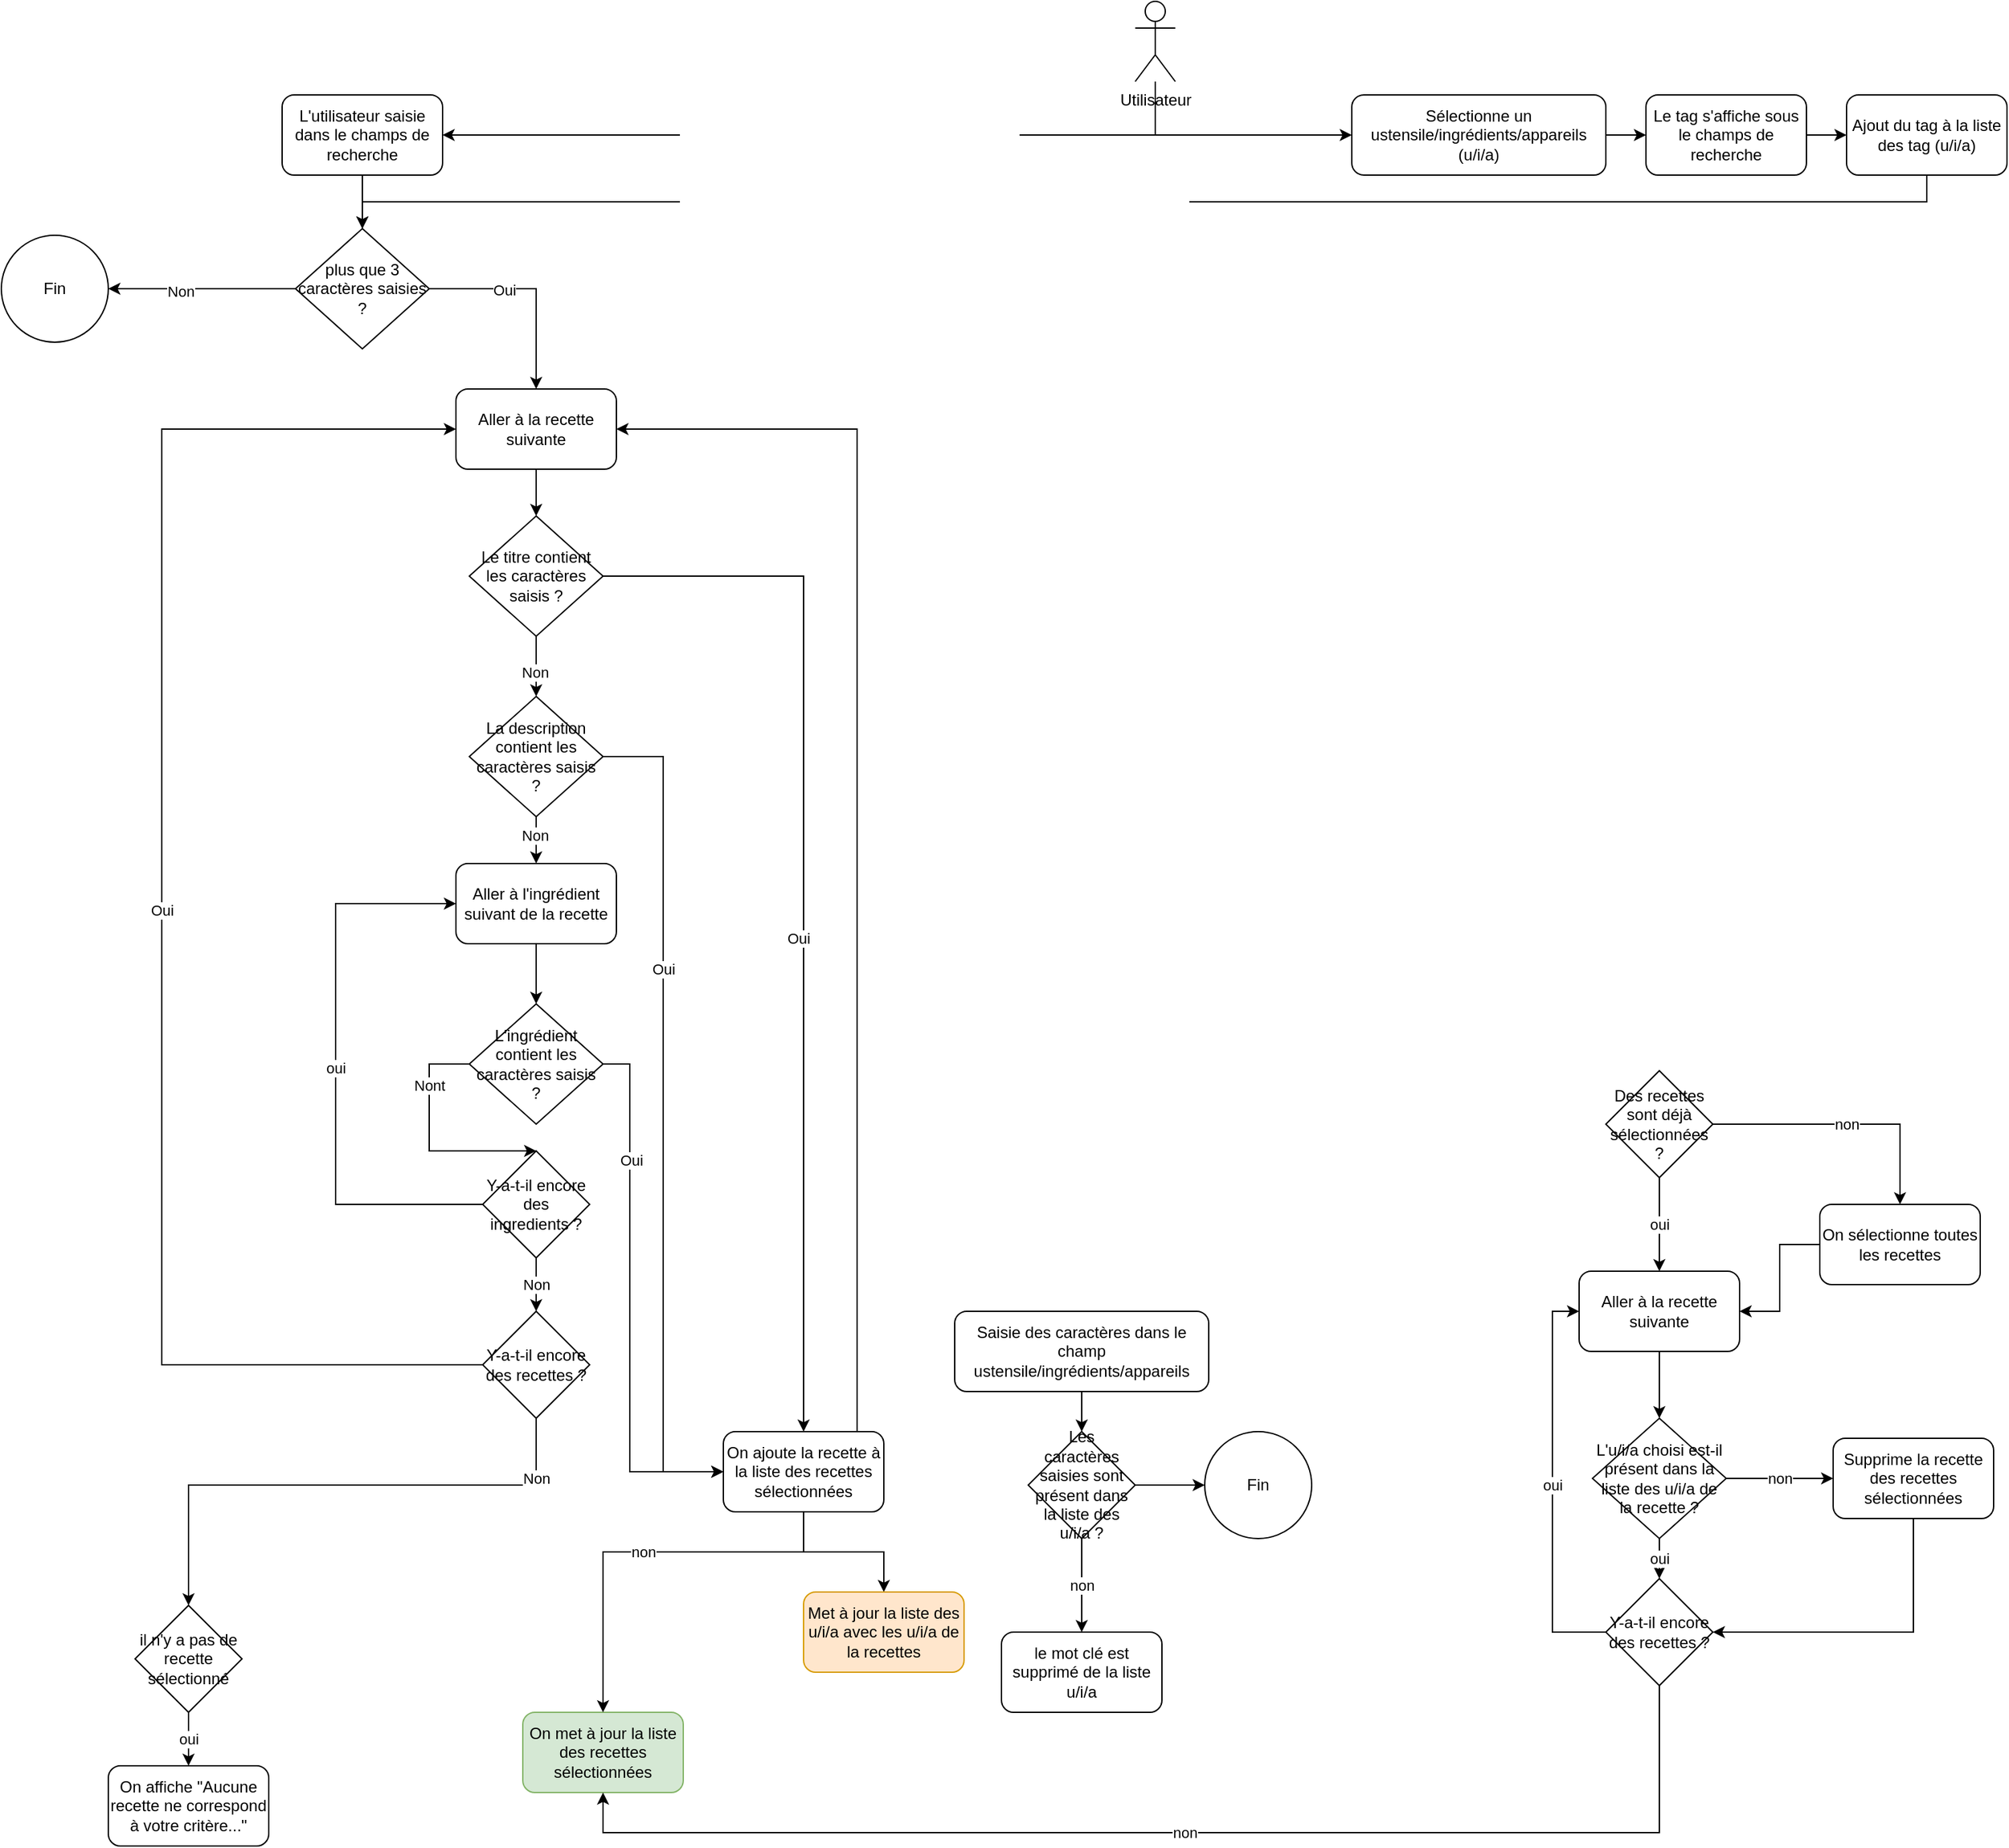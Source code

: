 <mxfile version="21.2.3" type="github" pages="2">
  <diagram id="C5RBs43oDa-KdzZeNtuy" name="Page-1">
    <mxGraphModel dx="1400" dy="1813" grid="1" gridSize="10" guides="1" tooltips="1" connect="1" arrows="1" fold="1" page="1" pageScale="1" pageWidth="827" pageHeight="1169" math="0" shadow="0">
      <root>
        <mxCell id="WIyWlLk6GJQsqaUBKTNV-0" />
        <mxCell id="WIyWlLk6GJQsqaUBKTNV-1" parent="WIyWlLk6GJQsqaUBKTNV-0" />
        <mxCell id="yxe5Q3Sf5L_R0xSFJ02G-0" value="L&#39;utilisateur saisie dans le champs de recherche" style="rounded=1;whiteSpace=wrap;html=1;" parent="WIyWlLk6GJQsqaUBKTNV-1" vertex="1">
          <mxGeometry x="350" y="10" width="120" height="60" as="geometry" />
        </mxCell>
        <mxCell id="yxe5Q3Sf5L_R0xSFJ02G-5" style="edgeStyle=orthogonalEdgeStyle;rounded=0;orthogonalLoop=1;jettySize=auto;html=1;entryX=1;entryY=0.5;entryDx=0;entryDy=0;" parent="WIyWlLk6GJQsqaUBKTNV-1" source="yxe5Q3Sf5L_R0xSFJ02G-1" target="cdySZ4cRYepUSvJREWyh-46" edge="1">
          <mxGeometry relative="1" as="geometry">
            <mxPoint x="170" y="1020" as="targetPoint" />
            <Array as="points">
              <mxPoint x="240" y="155" />
              <mxPoint x="240" y="155" />
            </Array>
          </mxGeometry>
        </mxCell>
        <mxCell id="yxe5Q3Sf5L_R0xSFJ02G-7" value="Non" style="edgeLabel;html=1;align=center;verticalAlign=middle;resizable=0;points=[];" parent="yxe5Q3Sf5L_R0xSFJ02G-5" vertex="1" connectable="0">
          <mxGeometry x="0.227" y="2" relative="1" as="geometry">
            <mxPoint as="offset" />
          </mxGeometry>
        </mxCell>
        <mxCell id="yxe5Q3Sf5L_R0xSFJ02G-6" style="edgeStyle=orthogonalEdgeStyle;rounded=0;orthogonalLoop=1;jettySize=auto;html=1;exitX=1;exitY=0.5;exitDx=0;exitDy=0;entryX=0.5;entryY=0;entryDx=0;entryDy=0;" parent="WIyWlLk6GJQsqaUBKTNV-1" source="yxe5Q3Sf5L_R0xSFJ02G-1" target="yxe5Q3Sf5L_R0xSFJ02G-10" edge="1">
          <mxGeometry relative="1" as="geometry">
            <mxPoint x="540" y="155" as="targetPoint" />
          </mxGeometry>
        </mxCell>
        <mxCell id="yxe5Q3Sf5L_R0xSFJ02G-8" value="Oui" style="edgeLabel;html=1;align=center;verticalAlign=middle;resizable=0;points=[];" parent="yxe5Q3Sf5L_R0xSFJ02G-6" vertex="1" connectable="0">
          <mxGeometry x="-0.28" y="-1" relative="1" as="geometry">
            <mxPoint as="offset" />
          </mxGeometry>
        </mxCell>
        <mxCell id="yxe5Q3Sf5L_R0xSFJ02G-1" value="plus que 3 caractères saisies ?" style="rhombus;whiteSpace=wrap;html=1;" parent="WIyWlLk6GJQsqaUBKTNV-1" vertex="1">
          <mxGeometry x="360" y="110" width="100" height="90" as="geometry" />
        </mxCell>
        <mxCell id="yxe5Q3Sf5L_R0xSFJ02G-2" value="" style="endArrow=classic;html=1;rounded=0;exitX=0.5;exitY=1;exitDx=0;exitDy=0;entryX=0.5;entryY=0;entryDx=0;entryDy=0;" parent="WIyWlLk6GJQsqaUBKTNV-1" source="yxe5Q3Sf5L_R0xSFJ02G-0" target="yxe5Q3Sf5L_R0xSFJ02G-1" edge="1">
          <mxGeometry width="50" height="50" relative="1" as="geometry">
            <mxPoint x="390" y="250" as="sourcePoint" />
            <mxPoint x="440" y="200" as="targetPoint" />
          </mxGeometry>
        </mxCell>
        <mxCell id="yxe5Q3Sf5L_R0xSFJ02G-14" style="edgeStyle=orthogonalEdgeStyle;rounded=0;orthogonalLoop=1;jettySize=auto;html=1;entryX=0.5;entryY=0;entryDx=0;entryDy=0;" parent="WIyWlLk6GJQsqaUBKTNV-1" source="yxe5Q3Sf5L_R0xSFJ02G-9" target="yxe5Q3Sf5L_R0xSFJ02G-13" edge="1">
          <mxGeometry relative="1" as="geometry">
            <Array as="points">
              <mxPoint x="740" y="370" />
            </Array>
          </mxGeometry>
        </mxCell>
        <mxCell id="yxe5Q3Sf5L_R0xSFJ02G-20" value="Oui" style="edgeLabel;html=1;align=center;verticalAlign=middle;resizable=0;points=[];" parent="yxe5Q3Sf5L_R0xSFJ02G-14" vertex="1" connectable="0">
          <mxGeometry x="0.064" y="-4" relative="1" as="geometry">
            <mxPoint as="offset" />
          </mxGeometry>
        </mxCell>
        <mxCell id="yxe5Q3Sf5L_R0xSFJ02G-17" style="edgeStyle=orthogonalEdgeStyle;rounded=0;orthogonalLoop=1;jettySize=auto;html=1;entryX=0.5;entryY=0;entryDx=0;entryDy=0;exitX=0.5;exitY=1;exitDx=0;exitDy=0;" parent="WIyWlLk6GJQsqaUBKTNV-1" source="yxe5Q3Sf5L_R0xSFJ02G-9" target="yxe5Q3Sf5L_R0xSFJ02G-22" edge="1">
          <mxGeometry relative="1" as="geometry" />
        </mxCell>
        <mxCell id="yxe5Q3Sf5L_R0xSFJ02G-18" value="Non" style="edgeLabel;html=1;align=center;verticalAlign=middle;resizable=0;points=[];" parent="yxe5Q3Sf5L_R0xSFJ02G-17" vertex="1" connectable="0">
          <mxGeometry x="0.193" y="-1" relative="1" as="geometry">
            <mxPoint as="offset" />
          </mxGeometry>
        </mxCell>
        <mxCell id="yxe5Q3Sf5L_R0xSFJ02G-9" value="Le titre contient les caractères saisis ?" style="rhombus;whiteSpace=wrap;html=1;" parent="WIyWlLk6GJQsqaUBKTNV-1" vertex="1">
          <mxGeometry x="490" y="325" width="100" height="90" as="geometry" />
        </mxCell>
        <mxCell id="yxe5Q3Sf5L_R0xSFJ02G-12" style="edgeStyle=orthogonalEdgeStyle;rounded=0;orthogonalLoop=1;jettySize=auto;html=1;" parent="WIyWlLk6GJQsqaUBKTNV-1" source="yxe5Q3Sf5L_R0xSFJ02G-10" target="yxe5Q3Sf5L_R0xSFJ02G-9" edge="1">
          <mxGeometry relative="1" as="geometry" />
        </mxCell>
        <mxCell id="yxe5Q3Sf5L_R0xSFJ02G-10" value="Aller à la recette suivante" style="rounded=1;whiteSpace=wrap;html=1;" parent="WIyWlLk6GJQsqaUBKTNV-1" vertex="1">
          <mxGeometry x="480" y="230" width="120" height="60" as="geometry" />
        </mxCell>
        <mxCell id="yxe5Q3Sf5L_R0xSFJ02G-21" style="edgeStyle=orthogonalEdgeStyle;rounded=0;orthogonalLoop=1;jettySize=auto;html=1;entryX=1;entryY=0.5;entryDx=0;entryDy=0;" parent="WIyWlLk6GJQsqaUBKTNV-1" source="yxe5Q3Sf5L_R0xSFJ02G-13" target="yxe5Q3Sf5L_R0xSFJ02G-10" edge="1">
          <mxGeometry relative="1" as="geometry">
            <Array as="points">
              <mxPoint x="780" y="445" />
              <mxPoint x="780" y="260" />
            </Array>
          </mxGeometry>
        </mxCell>
        <mxCell id="cdySZ4cRYepUSvJREWyh-44" style="edgeStyle=orthogonalEdgeStyle;rounded=0;orthogonalLoop=1;jettySize=auto;html=1;entryX=0.5;entryY=0;entryDx=0;entryDy=0;" parent="WIyWlLk6GJQsqaUBKTNV-1" source="yxe5Q3Sf5L_R0xSFJ02G-13" target="cdySZ4cRYepUSvJREWyh-45" edge="1">
          <mxGeometry relative="1" as="geometry">
            <mxPoint x="740" y="1220" as="targetPoint" />
          </mxGeometry>
        </mxCell>
        <mxCell id="yxe5Q3Sf5L_R0xSFJ02G-13" value="On ajoute la recette à la liste des recettes sélectionnées" style="rounded=1;whiteSpace=wrap;html=1;" parent="WIyWlLk6GJQsqaUBKTNV-1" vertex="1">
          <mxGeometry x="680" y="1010" width="120" height="60" as="geometry" />
        </mxCell>
        <mxCell id="yxe5Q3Sf5L_R0xSFJ02G-24" style="edgeStyle=orthogonalEdgeStyle;rounded=0;orthogonalLoop=1;jettySize=auto;html=1;entryX=0;entryY=0.5;entryDx=0;entryDy=0;" parent="WIyWlLk6GJQsqaUBKTNV-1" source="yxe5Q3Sf5L_R0xSFJ02G-22" target="yxe5Q3Sf5L_R0xSFJ02G-13" edge="1">
          <mxGeometry relative="1" as="geometry" />
        </mxCell>
        <mxCell id="yxe5Q3Sf5L_R0xSFJ02G-25" value="Oui" style="edgeLabel;html=1;align=center;verticalAlign=middle;resizable=0;points=[];" parent="yxe5Q3Sf5L_R0xSFJ02G-24" vertex="1" connectable="0">
          <mxGeometry x="-0.347" relative="1" as="geometry">
            <mxPoint as="offset" />
          </mxGeometry>
        </mxCell>
        <mxCell id="yxe5Q3Sf5L_R0xSFJ02G-27" style="edgeStyle=orthogonalEdgeStyle;rounded=0;orthogonalLoop=1;jettySize=auto;html=1;entryX=0.5;entryY=0;entryDx=0;entryDy=0;" parent="WIyWlLk6GJQsqaUBKTNV-1" source="yxe5Q3Sf5L_R0xSFJ02G-22" target="yxe5Q3Sf5L_R0xSFJ02G-26" edge="1">
          <mxGeometry relative="1" as="geometry">
            <Array as="points">
              <mxPoint x="540" y="570" />
              <mxPoint x="540" y="570" />
            </Array>
          </mxGeometry>
        </mxCell>
        <mxCell id="yxe5Q3Sf5L_R0xSFJ02G-28" value="Non" style="edgeLabel;html=1;align=center;verticalAlign=middle;resizable=0;points=[];" parent="yxe5Q3Sf5L_R0xSFJ02G-27" vertex="1" connectable="0">
          <mxGeometry x="-0.22" y="-1" relative="1" as="geometry">
            <mxPoint as="offset" />
          </mxGeometry>
        </mxCell>
        <mxCell id="yxe5Q3Sf5L_R0xSFJ02G-22" value="La description contient les caractères saisis ?" style="rhombus;whiteSpace=wrap;html=1;" parent="WIyWlLk6GJQsqaUBKTNV-1" vertex="1">
          <mxGeometry x="490" y="460" width="100" height="90" as="geometry" />
        </mxCell>
        <mxCell id="yxe5Q3Sf5L_R0xSFJ02G-30" style="edgeStyle=orthogonalEdgeStyle;rounded=0;orthogonalLoop=1;jettySize=auto;html=1;entryX=0.5;entryY=0;entryDx=0;entryDy=0;" parent="WIyWlLk6GJQsqaUBKTNV-1" source="yxe5Q3Sf5L_R0xSFJ02G-26" target="yxe5Q3Sf5L_R0xSFJ02G-29" edge="1">
          <mxGeometry relative="1" as="geometry" />
        </mxCell>
        <mxCell id="yxe5Q3Sf5L_R0xSFJ02G-26" value="Aller à l&#39;ingrédient suivant de la recette" style="rounded=1;whiteSpace=wrap;html=1;" parent="WIyWlLk6GJQsqaUBKTNV-1" vertex="1">
          <mxGeometry x="480" y="585" width="120" height="60" as="geometry" />
        </mxCell>
        <mxCell id="yxe5Q3Sf5L_R0xSFJ02G-31" style="edgeStyle=orthogonalEdgeStyle;rounded=0;orthogonalLoop=1;jettySize=auto;html=1;entryX=0;entryY=0.5;entryDx=0;entryDy=0;" parent="WIyWlLk6GJQsqaUBKTNV-1" source="yxe5Q3Sf5L_R0xSFJ02G-29" target="yxe5Q3Sf5L_R0xSFJ02G-13" edge="1">
          <mxGeometry relative="1" as="geometry">
            <Array as="points">
              <mxPoint x="610" y="735" />
              <mxPoint x="610" y="1040" />
            </Array>
          </mxGeometry>
        </mxCell>
        <mxCell id="yxe5Q3Sf5L_R0xSFJ02G-32" value="Oui" style="edgeLabel;html=1;align=center;verticalAlign=middle;resizable=0;points=[];" parent="yxe5Q3Sf5L_R0xSFJ02G-31" vertex="1" connectable="0">
          <mxGeometry x="-0.534" y="1" relative="1" as="geometry">
            <mxPoint as="offset" />
          </mxGeometry>
        </mxCell>
        <mxCell id="yxe5Q3Sf5L_R0xSFJ02G-33" style="edgeStyle=orthogonalEdgeStyle;rounded=0;orthogonalLoop=1;jettySize=auto;html=1;entryX=0.5;entryY=0;entryDx=0;entryDy=0;" parent="WIyWlLk6GJQsqaUBKTNV-1" source="yxe5Q3Sf5L_R0xSFJ02G-29" target="yxe5Q3Sf5L_R0xSFJ02G-35" edge="1">
          <mxGeometry relative="1" as="geometry">
            <Array as="points">
              <mxPoint x="460" y="735" />
              <mxPoint x="460" y="800" />
            </Array>
          </mxGeometry>
        </mxCell>
        <mxCell id="yxe5Q3Sf5L_R0xSFJ02G-34" value="Nont" style="edgeLabel;html=1;align=center;verticalAlign=middle;resizable=0;points=[];" parent="yxe5Q3Sf5L_R0xSFJ02G-33" vertex="1" connectable="0">
          <mxGeometry x="-0.475" relative="1" as="geometry">
            <mxPoint as="offset" />
          </mxGeometry>
        </mxCell>
        <mxCell id="yxe5Q3Sf5L_R0xSFJ02G-29" value="L&#39;ingrédient contient les caractères saisis ?" style="rhombus;whiteSpace=wrap;html=1;" parent="WIyWlLk6GJQsqaUBKTNV-1" vertex="1">
          <mxGeometry x="490" y="690" width="100" height="90" as="geometry" />
        </mxCell>
        <mxCell id="yxe5Q3Sf5L_R0xSFJ02G-36" value="oui" style="edgeStyle=orthogonalEdgeStyle;rounded=0;orthogonalLoop=1;jettySize=auto;html=1;entryX=0;entryY=0.5;entryDx=0;entryDy=0;" parent="WIyWlLk6GJQsqaUBKTNV-1" source="yxe5Q3Sf5L_R0xSFJ02G-35" target="yxe5Q3Sf5L_R0xSFJ02G-26" edge="1">
          <mxGeometry relative="1" as="geometry">
            <Array as="points">
              <mxPoint x="390" y="840" />
              <mxPoint x="390" y="615" />
            </Array>
          </mxGeometry>
        </mxCell>
        <mxCell id="yxe5Q3Sf5L_R0xSFJ02G-38" value="Non" style="edgeStyle=orthogonalEdgeStyle;rounded=0;orthogonalLoop=1;jettySize=auto;html=1;" parent="WIyWlLk6GJQsqaUBKTNV-1" source="yxe5Q3Sf5L_R0xSFJ02G-35" target="yxe5Q3Sf5L_R0xSFJ02G-37" edge="1">
          <mxGeometry relative="1" as="geometry" />
        </mxCell>
        <mxCell id="yxe5Q3Sf5L_R0xSFJ02G-35" value="Y-a-t-il encore des ingredients ?" style="rhombus;whiteSpace=wrap;html=1;" parent="WIyWlLk6GJQsqaUBKTNV-1" vertex="1">
          <mxGeometry x="500" y="800" width="80" height="80" as="geometry" />
        </mxCell>
        <mxCell id="yxe5Q3Sf5L_R0xSFJ02G-39" value="Oui" style="edgeStyle=orthogonalEdgeStyle;rounded=0;orthogonalLoop=1;jettySize=auto;html=1;entryX=0;entryY=0.5;entryDx=0;entryDy=0;" parent="WIyWlLk6GJQsqaUBKTNV-1" source="yxe5Q3Sf5L_R0xSFJ02G-37" target="yxe5Q3Sf5L_R0xSFJ02G-10" edge="1">
          <mxGeometry relative="1" as="geometry">
            <Array as="points">
              <mxPoint x="260" y="960" />
              <mxPoint x="260" y="260" />
            </Array>
          </mxGeometry>
        </mxCell>
        <mxCell id="yxe5Q3Sf5L_R0xSFJ02G-40" style="edgeStyle=orthogonalEdgeStyle;rounded=0;orthogonalLoop=1;jettySize=auto;html=1;entryX=0.5;entryY=0;entryDx=0;entryDy=0;exitX=0.5;exitY=1;exitDx=0;exitDy=0;" parent="WIyWlLk6GJQsqaUBKTNV-1" source="yxe5Q3Sf5L_R0xSFJ02G-37" target="cdySZ4cRYepUSvJREWyh-56" edge="1">
          <mxGeometry relative="1" as="geometry">
            <Array as="points">
              <mxPoint x="540" y="1050" />
              <mxPoint x="280" y="1050" />
            </Array>
          </mxGeometry>
        </mxCell>
        <mxCell id="yxe5Q3Sf5L_R0xSFJ02G-41" value="Non" style="edgeLabel;html=1;align=center;verticalAlign=middle;resizable=0;points=[];" parent="yxe5Q3Sf5L_R0xSFJ02G-40" vertex="1" connectable="0">
          <mxGeometry x="-0.778" relative="1" as="geometry">
            <mxPoint as="offset" />
          </mxGeometry>
        </mxCell>
        <mxCell id="yxe5Q3Sf5L_R0xSFJ02G-37" value="Y-a-t-il encore des recettes ?" style="rhombus;whiteSpace=wrap;html=1;" parent="WIyWlLk6GJQsqaUBKTNV-1" vertex="1">
          <mxGeometry x="500" y="920" width="80" height="80" as="geometry" />
        </mxCell>
        <mxCell id="cdySZ4cRYepUSvJREWyh-12" style="edgeStyle=orthogonalEdgeStyle;rounded=0;orthogonalLoop=1;jettySize=auto;html=1;entryX=1;entryY=0.5;entryDx=0;entryDy=0;" parent="WIyWlLk6GJQsqaUBKTNV-1" source="cdySZ4cRYepUSvJREWyh-11" target="yxe5Q3Sf5L_R0xSFJ02G-0" edge="1">
          <mxGeometry relative="1" as="geometry">
            <Array as="points">
              <mxPoint x="850" y="40" />
              <mxPoint x="850" y="40" />
            </Array>
          </mxGeometry>
        </mxCell>
        <mxCell id="cdySZ4cRYepUSvJREWyh-37" style="edgeStyle=orthogonalEdgeStyle;rounded=0;orthogonalLoop=1;jettySize=auto;html=1;entryX=0;entryY=0.5;entryDx=0;entryDy=0;" parent="WIyWlLk6GJQsqaUBKTNV-1" source="cdySZ4cRYepUSvJREWyh-11" target="cdySZ4cRYepUSvJREWyh-16" edge="1">
          <mxGeometry relative="1" as="geometry">
            <Array as="points">
              <mxPoint x="1050" y="40" />
              <mxPoint x="1050" y="40" />
            </Array>
          </mxGeometry>
        </mxCell>
        <mxCell id="cdySZ4cRYepUSvJREWyh-11" value="Utilisateur" style="shape=umlActor;verticalLabelPosition=bottom;verticalAlign=top;html=1;outlineConnect=0;" parent="WIyWlLk6GJQsqaUBKTNV-1" vertex="1">
          <mxGeometry x="988" y="-60" width="30" height="60" as="geometry" />
        </mxCell>
        <mxCell id="cdySZ4cRYepUSvJREWyh-13" value="On met à jour la liste des recettes sélectionnées" style="rounded=1;whiteSpace=wrap;html=1;fillColor=#d5e8d4;strokeColor=#82b366;" parent="WIyWlLk6GJQsqaUBKTNV-1" vertex="1">
          <mxGeometry x="530" y="1220" width="120" height="60" as="geometry" />
        </mxCell>
        <mxCell id="cdySZ4cRYepUSvJREWyh-19" style="edgeStyle=orthogonalEdgeStyle;rounded=0;orthogonalLoop=1;jettySize=auto;html=1;entryX=0;entryY=0.5;entryDx=0;entryDy=0;" parent="WIyWlLk6GJQsqaUBKTNV-1" source="cdySZ4cRYepUSvJREWyh-16" target="cdySZ4cRYepUSvJREWyh-53" edge="1">
          <mxGeometry relative="1" as="geometry" />
        </mxCell>
        <mxCell id="cdySZ4cRYepUSvJREWyh-16" value="Sélectionne un ustensile/ingrédients/appareils (u/i/a)" style="rounded=1;whiteSpace=wrap;html=1;" parent="WIyWlLk6GJQsqaUBKTNV-1" vertex="1">
          <mxGeometry x="1150" y="10" width="190" height="60" as="geometry" />
        </mxCell>
        <mxCell id="cdySZ4cRYepUSvJREWyh-21" value="non" style="edgeStyle=orthogonalEdgeStyle;rounded=0;orthogonalLoop=1;jettySize=auto;html=1;entryX=0.5;entryY=0;entryDx=0;entryDy=0;" parent="WIyWlLk6GJQsqaUBKTNV-1" source="cdySZ4cRYepUSvJREWyh-18" target="cdySZ4cRYepUSvJREWyh-60" edge="1">
          <mxGeometry relative="1" as="geometry">
            <mxPoint x="1580" y="790" as="targetPoint" />
          </mxGeometry>
        </mxCell>
        <mxCell id="cdySZ4cRYepUSvJREWyh-23" value="oui" style="edgeStyle=orthogonalEdgeStyle;rounded=0;orthogonalLoop=1;jettySize=auto;html=1;entryX=0.5;entryY=0;entryDx=0;entryDy=0;" parent="WIyWlLk6GJQsqaUBKTNV-1" source="cdySZ4cRYepUSvJREWyh-18" target="cdySZ4cRYepUSvJREWyh-22" edge="1">
          <mxGeometry relative="1" as="geometry" />
        </mxCell>
        <mxCell id="cdySZ4cRYepUSvJREWyh-18" value="Des recettes sont déjà sélectionnées ?" style="rhombus;whiteSpace=wrap;html=1;" parent="WIyWlLk6GJQsqaUBKTNV-1" vertex="1">
          <mxGeometry x="1340" y="740" width="80" height="80" as="geometry" />
        </mxCell>
        <mxCell id="cdySZ4cRYepUSvJREWyh-25" style="edgeStyle=orthogonalEdgeStyle;rounded=0;orthogonalLoop=1;jettySize=auto;html=1;entryX=0.5;entryY=0;entryDx=0;entryDy=0;" parent="WIyWlLk6GJQsqaUBKTNV-1" source="cdySZ4cRYepUSvJREWyh-22" target="cdySZ4cRYepUSvJREWyh-24" edge="1">
          <mxGeometry relative="1" as="geometry" />
        </mxCell>
        <mxCell id="cdySZ4cRYepUSvJREWyh-22" value="Aller à la recette suivante" style="rounded=1;whiteSpace=wrap;html=1;" parent="WIyWlLk6GJQsqaUBKTNV-1" vertex="1">
          <mxGeometry x="1320" y="890" width="120" height="60" as="geometry" />
        </mxCell>
        <mxCell id="cdySZ4cRYepUSvJREWyh-28" value="oui" style="edgeStyle=orthogonalEdgeStyle;rounded=0;orthogonalLoop=1;jettySize=auto;html=1;entryX=0;entryY=0.5;entryDx=0;entryDy=0;exitX=0;exitY=0.5;exitDx=0;exitDy=0;" parent="WIyWlLk6GJQsqaUBKTNV-1" source="cdySZ4cRYepUSvJREWyh-31" target="cdySZ4cRYepUSvJREWyh-22" edge="1">
          <mxGeometry relative="1" as="geometry">
            <mxPoint x="1202" y="1043.76" as="targetPoint" />
            <Array as="points">
              <mxPoint x="1300" y="1160" />
              <mxPoint x="1300" y="920" />
            </Array>
          </mxGeometry>
        </mxCell>
        <mxCell id="cdySZ4cRYepUSvJREWyh-29" value="non" style="edgeStyle=orthogonalEdgeStyle;rounded=0;orthogonalLoop=1;jettySize=auto;html=1;entryX=0;entryY=0.5;entryDx=0;entryDy=0;" parent="WIyWlLk6GJQsqaUBKTNV-1" source="cdySZ4cRYepUSvJREWyh-24" target="cdySZ4cRYepUSvJREWyh-26" edge="1">
          <mxGeometry relative="1" as="geometry" />
        </mxCell>
        <mxCell id="cdySZ4cRYepUSvJREWyh-33" value="oui" style="edgeStyle=orthogonalEdgeStyle;rounded=0;orthogonalLoop=1;jettySize=auto;html=1;entryX=0.5;entryY=0;entryDx=0;entryDy=0;" parent="WIyWlLk6GJQsqaUBKTNV-1" source="cdySZ4cRYepUSvJREWyh-24" target="cdySZ4cRYepUSvJREWyh-31" edge="1">
          <mxGeometry relative="1" as="geometry" />
        </mxCell>
        <mxCell id="cdySZ4cRYepUSvJREWyh-24" value="L&#39;u/i/a choisi est-il présent dans la liste des u/i/a de la recette ?" style="rhombus;whiteSpace=wrap;html=1;" parent="WIyWlLk6GJQsqaUBKTNV-1" vertex="1">
          <mxGeometry x="1330" y="1000" width="100" height="90" as="geometry" />
        </mxCell>
        <mxCell id="cdySZ4cRYepUSvJREWyh-34" style="edgeStyle=orthogonalEdgeStyle;rounded=0;orthogonalLoop=1;jettySize=auto;html=1;entryX=1;entryY=0.5;entryDx=0;entryDy=0;" parent="WIyWlLk6GJQsqaUBKTNV-1" source="cdySZ4cRYepUSvJREWyh-26" target="cdySZ4cRYepUSvJREWyh-31" edge="1">
          <mxGeometry relative="1" as="geometry">
            <Array as="points">
              <mxPoint x="1570" y="1160" />
            </Array>
          </mxGeometry>
        </mxCell>
        <mxCell id="cdySZ4cRYepUSvJREWyh-26" value="Supprime la recette des recettes sélectionnées" style="rounded=1;whiteSpace=wrap;html=1;" parent="WIyWlLk6GJQsqaUBKTNV-1" vertex="1">
          <mxGeometry x="1510" y="1015" width="120" height="60" as="geometry" />
        </mxCell>
        <mxCell id="cdySZ4cRYepUSvJREWyh-36" value="non" style="edgeStyle=orthogonalEdgeStyle;rounded=0;orthogonalLoop=1;jettySize=auto;html=1;entryX=0.5;entryY=1;entryDx=0;entryDy=0;exitX=0.5;exitY=1;exitDx=0;exitDy=0;" parent="WIyWlLk6GJQsqaUBKTNV-1" source="cdySZ4cRYepUSvJREWyh-31" target="cdySZ4cRYepUSvJREWyh-13" edge="1">
          <mxGeometry relative="1" as="geometry">
            <mxPoint x="1420" y="1270" as="sourcePoint" />
            <Array as="points">
              <mxPoint x="1380" y="1310" />
              <mxPoint x="590" y="1310" />
            </Array>
          </mxGeometry>
        </mxCell>
        <mxCell id="cdySZ4cRYepUSvJREWyh-31" value="Y-a-t-il encore des recettes ?" style="rhombus;whiteSpace=wrap;html=1;" parent="WIyWlLk6GJQsqaUBKTNV-1" vertex="1">
          <mxGeometry x="1340" y="1120" width="80" height="80" as="geometry" />
        </mxCell>
        <mxCell id="cdySZ4cRYepUSvJREWyh-47" style="edgeStyle=orthogonalEdgeStyle;rounded=0;orthogonalLoop=1;jettySize=auto;html=1;entryX=0.5;entryY=0;entryDx=0;entryDy=0;" parent="WIyWlLk6GJQsqaUBKTNV-1" source="cdySZ4cRYepUSvJREWyh-38" target="cdySZ4cRYepUSvJREWyh-41" edge="1">
          <mxGeometry relative="1" as="geometry" />
        </mxCell>
        <mxCell id="cdySZ4cRYepUSvJREWyh-38" value="Saisie des caractères dans le champ ustensile/ingrédients/appareils" style="rounded=1;whiteSpace=wrap;html=1;" parent="WIyWlLk6GJQsqaUBKTNV-1" vertex="1">
          <mxGeometry x="853" y="920" width="190" height="60" as="geometry" />
        </mxCell>
        <mxCell id="cdySZ4cRYepUSvJREWyh-49" value="non" style="edgeStyle=orthogonalEdgeStyle;rounded=0;orthogonalLoop=1;jettySize=auto;html=1;entryX=0.5;entryY=0;entryDx=0;entryDy=0;" parent="WIyWlLk6GJQsqaUBKTNV-1" source="cdySZ4cRYepUSvJREWyh-41" target="cdySZ4cRYepUSvJREWyh-48" edge="1">
          <mxGeometry relative="1" as="geometry" />
        </mxCell>
        <mxCell id="cdySZ4cRYepUSvJREWyh-52" style="edgeStyle=orthogonalEdgeStyle;rounded=0;orthogonalLoop=1;jettySize=auto;html=1;" parent="WIyWlLk6GJQsqaUBKTNV-1" source="cdySZ4cRYepUSvJREWyh-41" target="cdySZ4cRYepUSvJREWyh-51" edge="1">
          <mxGeometry relative="1" as="geometry" />
        </mxCell>
        <mxCell id="cdySZ4cRYepUSvJREWyh-41" value="Les caractères saisies sont présent dans la liste des u/i/a ?" style="rhombus;whiteSpace=wrap;html=1;" parent="WIyWlLk6GJQsqaUBKTNV-1" vertex="1">
          <mxGeometry x="908" y="1010" width="80" height="80" as="geometry" />
        </mxCell>
        <mxCell id="cdySZ4cRYepUSvJREWyh-45" value="Met à jour la liste des u/i/a avec les u/i/a de la recettes" style="rounded=1;whiteSpace=wrap;html=1;fillColor=#ffe6cc;strokeColor=#d79b00;" parent="WIyWlLk6GJQsqaUBKTNV-1" vertex="1">
          <mxGeometry x="740" y="1130" width="120" height="60" as="geometry" />
        </mxCell>
        <mxCell id="cdySZ4cRYepUSvJREWyh-46" value="Fin" style="ellipse;whiteSpace=wrap;html=1;aspect=fixed;" parent="WIyWlLk6GJQsqaUBKTNV-1" vertex="1">
          <mxGeometry x="140" y="115" width="80" height="80" as="geometry" />
        </mxCell>
        <mxCell id="cdySZ4cRYepUSvJREWyh-48" value="le mot clé est supprimé de la liste u/i/a" style="rounded=1;whiteSpace=wrap;html=1;" parent="WIyWlLk6GJQsqaUBKTNV-1" vertex="1">
          <mxGeometry x="888" y="1160" width="120" height="60" as="geometry" />
        </mxCell>
        <mxCell id="cdySZ4cRYepUSvJREWyh-51" value="Fin" style="ellipse;whiteSpace=wrap;html=1;aspect=fixed;" parent="WIyWlLk6GJQsqaUBKTNV-1" vertex="1">
          <mxGeometry x="1040" y="1010" width="80" height="80" as="geometry" />
        </mxCell>
        <mxCell id="cdySZ4cRYepUSvJREWyh-55" style="edgeStyle=orthogonalEdgeStyle;rounded=0;orthogonalLoop=1;jettySize=auto;html=1;exitX=0.5;exitY=1;exitDx=0;exitDy=0;" parent="WIyWlLk6GJQsqaUBKTNV-1" source="NOl4RQN3VNLltnecCaYU-1" target="yxe5Q3Sf5L_R0xSFJ02G-1" edge="1">
          <mxGeometry relative="1" as="geometry">
            <mxPoint x="880" y="440" as="targetPoint" />
            <Array as="points">
              <mxPoint x="1580" y="90" />
              <mxPoint x="410" y="90" />
            </Array>
          </mxGeometry>
        </mxCell>
        <mxCell id="NOl4RQN3VNLltnecCaYU-2" style="edgeStyle=orthogonalEdgeStyle;rounded=0;orthogonalLoop=1;jettySize=auto;html=1;" edge="1" parent="WIyWlLk6GJQsqaUBKTNV-1" source="cdySZ4cRYepUSvJREWyh-53" target="NOl4RQN3VNLltnecCaYU-1">
          <mxGeometry relative="1" as="geometry" />
        </mxCell>
        <mxCell id="cdySZ4cRYepUSvJREWyh-53" value="Le tag s&#39;affiche sous le champs de recherche" style="rounded=1;whiteSpace=wrap;html=1;" parent="WIyWlLk6GJQsqaUBKTNV-1" vertex="1">
          <mxGeometry x="1370" y="10" width="120" height="60" as="geometry" />
        </mxCell>
        <mxCell id="cdySZ4cRYepUSvJREWyh-57" value="non" style="edgeStyle=orthogonalEdgeStyle;rounded=0;orthogonalLoop=1;jettySize=auto;html=1;exitX=0.5;exitY=1;exitDx=0;exitDy=0;" parent="WIyWlLk6GJQsqaUBKTNV-1" source="yxe5Q3Sf5L_R0xSFJ02G-13" target="cdySZ4cRYepUSvJREWyh-13" edge="1">
          <mxGeometry relative="1" as="geometry">
            <Array as="points">
              <mxPoint x="740" y="1100" />
              <mxPoint x="590" y="1100" />
            </Array>
          </mxGeometry>
        </mxCell>
        <mxCell id="cdySZ4cRYepUSvJREWyh-59" value="oui" style="edgeStyle=orthogonalEdgeStyle;rounded=0;orthogonalLoop=1;jettySize=auto;html=1;entryX=0.5;entryY=0;entryDx=0;entryDy=0;" parent="WIyWlLk6GJQsqaUBKTNV-1" source="cdySZ4cRYepUSvJREWyh-56" target="cdySZ4cRYepUSvJREWyh-58" edge="1">
          <mxGeometry relative="1" as="geometry" />
        </mxCell>
        <mxCell id="cdySZ4cRYepUSvJREWyh-56" value="il n&#39;y a pas de recette sélectionné" style="rhombus;whiteSpace=wrap;html=1;" parent="WIyWlLk6GJQsqaUBKTNV-1" vertex="1">
          <mxGeometry x="240" y="1140" width="80" height="80" as="geometry" />
        </mxCell>
        <mxCell id="cdySZ4cRYepUSvJREWyh-58" value="On affiche &quot;Aucune recette ne correspond à votre critère...&quot;" style="rounded=1;whiteSpace=wrap;html=1;" parent="WIyWlLk6GJQsqaUBKTNV-1" vertex="1">
          <mxGeometry x="220" y="1260" width="120" height="60" as="geometry" />
        </mxCell>
        <mxCell id="cdySZ4cRYepUSvJREWyh-61" style="edgeStyle=orthogonalEdgeStyle;rounded=0;orthogonalLoop=1;jettySize=auto;html=1;" parent="WIyWlLk6GJQsqaUBKTNV-1" source="cdySZ4cRYepUSvJREWyh-60" target="cdySZ4cRYepUSvJREWyh-22" edge="1">
          <mxGeometry relative="1" as="geometry" />
        </mxCell>
        <mxCell id="cdySZ4cRYepUSvJREWyh-60" value="On sélectionne toutes les recettes" style="rounded=1;whiteSpace=wrap;html=1;" parent="WIyWlLk6GJQsqaUBKTNV-1" vertex="1">
          <mxGeometry x="1500" y="840" width="120" height="60" as="geometry" />
        </mxCell>
        <mxCell id="NOl4RQN3VNLltnecCaYU-1" value="Ajout du tag à la liste des tag (u/i/a)" style="rounded=1;whiteSpace=wrap;html=1;" vertex="1" parent="WIyWlLk6GJQsqaUBKTNV-1">
          <mxGeometry x="1520" y="10" width="120" height="60" as="geometry" />
        </mxCell>
      </root>
    </mxGraphModel>
  </diagram>
  <diagram id="nk2pEa_GbqhVmNqTN2R6" name="Page-2">
    <mxGraphModel dx="1750" dy="1974" grid="1" gridSize="10" guides="1" tooltips="1" connect="1" arrows="1" fold="1" page="1" pageScale="1" pageWidth="827" pageHeight="1169" math="0" shadow="0">
      <root>
        <mxCell id="0" />
        <mxCell id="1" parent="0" />
        <mxCell id="IetPNSm8LOVnldIw3182-96" value="" style="rounded=0;whiteSpace=wrap;html=1;fillColor=none;dashed=1;dashPattern=8 8;" vertex="1" parent="1">
          <mxGeometry x="210" y="80" width="820" height="1590" as="geometry" />
        </mxCell>
        <mxCell id="IetPNSm8LOVnldIw3182-1" value="L&#39;utilisateur saisie dans le champs de recherche" style="rounded=1;whiteSpace=wrap;html=1;" vertex="1" parent="1">
          <mxGeometry x="340" y="-80" width="120" height="60" as="geometry" />
        </mxCell>
        <mxCell id="IetPNSm8LOVnldIw3182-7" value="" style="endArrow=classic;html=1;rounded=0;exitX=0.5;exitY=1;exitDx=0;exitDy=0;entryX=0.5;entryY=0;entryDx=0;entryDy=0;edgeStyle=orthogonalEdgeStyle;" edge="1" parent="1" source="IetPNSm8LOVnldIw3182-1" target="IetPNSm8LOVnldIw3182-14">
          <mxGeometry width="50" height="50" relative="1" as="geometry">
            <mxPoint x="390" y="250" as="sourcePoint" />
            <mxPoint x="440" y="200" as="targetPoint" />
          </mxGeometry>
        </mxCell>
        <mxCell id="IetPNSm8LOVnldIw3182-8" value="oui" style="edgeStyle=orthogonalEdgeStyle;rounded=0;orthogonalLoop=1;jettySize=auto;html=1;entryX=0.5;entryY=0;entryDx=0;entryDy=0;" edge="1" parent="1" source="IetPNSm8LOVnldIw3182-12" target="IetPNSm8LOVnldIw3182-79">
          <mxGeometry relative="1" as="geometry">
            <Array as="points">
              <mxPoint x="740" y="370" />
              <mxPoint x="740" y="775" />
            </Array>
          </mxGeometry>
        </mxCell>
        <mxCell id="IetPNSm8LOVnldIw3182-9" value="Oui" style="edgeLabel;html=1;align=center;verticalAlign=middle;resizable=0;points=[];" vertex="1" connectable="0" parent="IetPNSm8LOVnldIw3182-8">
          <mxGeometry x="0.064" y="-4" relative="1" as="geometry">
            <mxPoint as="offset" />
          </mxGeometry>
        </mxCell>
        <mxCell id="IetPNSm8LOVnldIw3182-10" style="edgeStyle=orthogonalEdgeStyle;rounded=0;orthogonalLoop=1;jettySize=auto;html=1;entryX=0.5;entryY=0;entryDx=0;entryDy=0;exitX=0.5;exitY=1;exitDx=0;exitDy=0;" edge="1" parent="1" source="IetPNSm8LOVnldIw3182-12" target="IetPNSm8LOVnldIw3182-22">
          <mxGeometry relative="1" as="geometry" />
        </mxCell>
        <mxCell id="IetPNSm8LOVnldIw3182-11" value="Non" style="edgeLabel;html=1;align=center;verticalAlign=middle;resizable=0;points=[];" vertex="1" connectable="0" parent="IetPNSm8LOVnldIw3182-10">
          <mxGeometry x="0.193" y="-1" relative="1" as="geometry">
            <mxPoint as="offset" />
          </mxGeometry>
        </mxCell>
        <mxCell id="IetPNSm8LOVnldIw3182-12" value="Le titre contient les caractères saisis ?" style="rhombus;whiteSpace=wrap;html=1;" vertex="1" parent="1">
          <mxGeometry x="490" y="325" width="100" height="90" as="geometry" />
        </mxCell>
        <mxCell id="IetPNSm8LOVnldIw3182-13" value="oui" style="edgeStyle=orthogonalEdgeStyle;rounded=0;orthogonalLoop=1;jettySize=auto;html=1;" edge="1" parent="1" source="IetPNSm8LOVnldIw3182-6" target="IetPNSm8LOVnldIw3182-12">
          <mxGeometry relative="1" as="geometry" />
        </mxCell>
        <mxCell id="IetPNSm8LOVnldIw3182-14" value="Aller à la recette suivante" style="rounded=1;whiteSpace=wrap;html=1;" vertex="1" parent="1">
          <mxGeometry x="480" y="100" width="120" height="60" as="geometry" />
        </mxCell>
        <mxCell id="IetPNSm8LOVnldIw3182-16" style="edgeStyle=orthogonalEdgeStyle;rounded=0;orthogonalLoop=1;jettySize=auto;html=1;entryX=0.5;entryY=0;entryDx=0;entryDy=0;" edge="1" parent="1" source="IetPNSm8LOVnldIw3182-17" target="IetPNSm8LOVnldIw3182-61">
          <mxGeometry relative="1" as="geometry">
            <mxPoint x="740" y="1220" as="targetPoint" />
          </mxGeometry>
        </mxCell>
        <mxCell id="IetPNSm8LOVnldIw3182-17" value="On ajoute la recette à la liste des recettes sélectionnées" style="rounded=1;whiteSpace=wrap;html=1;" vertex="1" parent="1">
          <mxGeometry x="850" y="1190" width="120" height="60" as="geometry" />
        </mxCell>
        <mxCell id="IetPNSm8LOVnldIw3182-18" style="edgeStyle=orthogonalEdgeStyle;rounded=0;orthogonalLoop=1;jettySize=auto;html=1;entryX=0.5;entryY=0;entryDx=0;entryDy=0;" edge="1" parent="1" source="IetPNSm8LOVnldIw3182-22" target="IetPNSm8LOVnldIw3182-79">
          <mxGeometry relative="1" as="geometry" />
        </mxCell>
        <mxCell id="IetPNSm8LOVnldIw3182-19" value="Oui" style="edgeLabel;html=1;align=center;verticalAlign=middle;resizable=0;points=[];" vertex="1" connectable="0" parent="IetPNSm8LOVnldIw3182-18">
          <mxGeometry x="-0.347" relative="1" as="geometry">
            <mxPoint as="offset" />
          </mxGeometry>
        </mxCell>
        <mxCell id="IetPNSm8LOVnldIw3182-20" style="edgeStyle=orthogonalEdgeStyle;rounded=0;orthogonalLoop=1;jettySize=auto;html=1;entryX=0.5;entryY=0;entryDx=0;entryDy=0;" edge="1" parent="1" source="IetPNSm8LOVnldIw3182-22" target="IetPNSm8LOVnldIw3182-24">
          <mxGeometry relative="1" as="geometry">
            <Array as="points">
              <mxPoint x="540" y="570" />
              <mxPoint x="540" y="570" />
            </Array>
          </mxGeometry>
        </mxCell>
        <mxCell id="IetPNSm8LOVnldIw3182-21" value="Non" style="edgeLabel;html=1;align=center;verticalAlign=middle;resizable=0;points=[];" vertex="1" connectable="0" parent="IetPNSm8LOVnldIw3182-20">
          <mxGeometry x="-0.22" y="-1" relative="1" as="geometry">
            <mxPoint as="offset" />
          </mxGeometry>
        </mxCell>
        <mxCell id="IetPNSm8LOVnldIw3182-22" value="La description contient les caractères saisis ?" style="rhombus;whiteSpace=wrap;html=1;" vertex="1" parent="1">
          <mxGeometry x="490" y="460" width="100" height="90" as="geometry" />
        </mxCell>
        <mxCell id="IetPNSm8LOVnldIw3182-23" style="edgeStyle=orthogonalEdgeStyle;rounded=0;orthogonalLoop=1;jettySize=auto;html=1;entryX=0.5;entryY=0;entryDx=0;entryDy=0;" edge="1" parent="1" source="IetPNSm8LOVnldIw3182-24" target="IetPNSm8LOVnldIw3182-29">
          <mxGeometry relative="1" as="geometry" />
        </mxCell>
        <mxCell id="IetPNSm8LOVnldIw3182-24" value="Aller à l&#39;ingrédient suivant de la recette" style="rounded=1;whiteSpace=wrap;html=1;" vertex="1" parent="1">
          <mxGeometry x="480" y="585" width="120" height="60" as="geometry" />
        </mxCell>
        <mxCell id="IetPNSm8LOVnldIw3182-25" style="edgeStyle=orthogonalEdgeStyle;rounded=0;orthogonalLoop=1;jettySize=auto;html=1;entryX=0.5;entryY=0;entryDx=0;entryDy=0;" edge="1" parent="1" source="IetPNSm8LOVnldIw3182-29" target="IetPNSm8LOVnldIw3182-79">
          <mxGeometry relative="1" as="geometry">
            <Array as="points">
              <mxPoint x="740" y="715" />
            </Array>
          </mxGeometry>
        </mxCell>
        <mxCell id="IetPNSm8LOVnldIw3182-26" value="Oui" style="edgeLabel;html=1;align=center;verticalAlign=middle;resizable=0;points=[];" vertex="1" connectable="0" parent="IetPNSm8LOVnldIw3182-25">
          <mxGeometry x="-0.534" y="1" relative="1" as="geometry">
            <mxPoint as="offset" />
          </mxGeometry>
        </mxCell>
        <mxCell id="IetPNSm8LOVnldIw3182-89" value="non" style="edgeStyle=orthogonalEdgeStyle;rounded=0;orthogonalLoop=1;jettySize=auto;html=1;entryX=0.5;entryY=0;entryDx=0;entryDy=0;" edge="1" parent="1" source="IetPNSm8LOVnldIw3182-29" target="IetPNSm8LOVnldIw3182-32">
          <mxGeometry relative="1" as="geometry" />
        </mxCell>
        <mxCell id="IetPNSm8LOVnldIw3182-29" value="L&#39;ingrédient contient les caractères saisis ?" style="rhombus;whiteSpace=wrap;html=1;" vertex="1" parent="1">
          <mxGeometry x="490" y="670" width="100" height="90" as="geometry" />
        </mxCell>
        <mxCell id="IetPNSm8LOVnldIw3182-30" value="oui" style="edgeStyle=orthogonalEdgeStyle;rounded=0;orthogonalLoop=1;jettySize=auto;html=1;entryX=0;entryY=0.5;entryDx=0;entryDy=0;" edge="1" parent="1" source="IetPNSm8LOVnldIw3182-32" target="IetPNSm8LOVnldIw3182-24">
          <mxGeometry relative="1" as="geometry">
            <Array as="points">
              <mxPoint x="390" y="840" />
              <mxPoint x="390" y="615" />
            </Array>
          </mxGeometry>
        </mxCell>
        <mxCell id="IetPNSm8LOVnldIw3182-31" value="Non" style="edgeStyle=orthogonalEdgeStyle;rounded=0;orthogonalLoop=1;jettySize=auto;html=1;" edge="1" parent="1" source="IetPNSm8LOVnldIw3182-32" target="IetPNSm8LOVnldIw3182-36">
          <mxGeometry relative="1" as="geometry" />
        </mxCell>
        <mxCell id="IetPNSm8LOVnldIw3182-32" value="Y-a-t-il encore des ingredients ?" style="rhombus;whiteSpace=wrap;html=1;" vertex="1" parent="1">
          <mxGeometry x="500" y="800" width="80" height="80" as="geometry" />
        </mxCell>
        <mxCell id="IetPNSm8LOVnldIw3182-33" value="Oui" style="edgeStyle=orthogonalEdgeStyle;rounded=0;orthogonalLoop=1;jettySize=auto;html=1;entryX=0;entryY=0.5;entryDx=0;entryDy=0;" edge="1" parent="1" source="IetPNSm8LOVnldIw3182-36" target="IetPNSm8LOVnldIw3182-14">
          <mxGeometry relative="1" as="geometry">
            <Array as="points">
              <mxPoint x="260" y="960" />
              <mxPoint x="260" y="130" />
            </Array>
          </mxGeometry>
        </mxCell>
        <mxCell id="IetPNSm8LOVnldIw3182-34" style="edgeStyle=orthogonalEdgeStyle;rounded=0;orthogonalLoop=1;jettySize=auto;html=1;entryX=0.5;entryY=0;entryDx=0;entryDy=0;exitX=0.5;exitY=1;exitDx=0;exitDy=0;" edge="1" parent="1" source="IetPNSm8LOVnldIw3182-36" target="IetPNSm8LOVnldIw3182-70">
          <mxGeometry relative="1" as="geometry">
            <Array as="points">
              <mxPoint x="540" y="1050" />
              <mxPoint x="280" y="1050" />
            </Array>
          </mxGeometry>
        </mxCell>
        <mxCell id="IetPNSm8LOVnldIw3182-35" value="Non" style="edgeLabel;html=1;align=center;verticalAlign=middle;resizable=0;points=[];" vertex="1" connectable="0" parent="IetPNSm8LOVnldIw3182-34">
          <mxGeometry x="-0.778" relative="1" as="geometry">
            <mxPoint as="offset" />
          </mxGeometry>
        </mxCell>
        <mxCell id="IetPNSm8LOVnldIw3182-36" value="Y-a-t-il encore des recettes ?" style="rhombus;whiteSpace=wrap;html=1;" vertex="1" parent="1">
          <mxGeometry x="500" y="920" width="80" height="80" as="geometry" />
        </mxCell>
        <mxCell id="IetPNSm8LOVnldIw3182-94" style="edgeStyle=orthogonalEdgeStyle;rounded=0;orthogonalLoop=1;jettySize=auto;html=1;entryX=0.5;entryY=0;entryDx=0;entryDy=0;" edge="1" parent="1" source="IetPNSm8LOVnldIw3182-39" target="IetPNSm8LOVnldIw3182-1">
          <mxGeometry relative="1" as="geometry" />
        </mxCell>
        <mxCell id="IetPNSm8LOVnldIw3182-39" value="Utilisateur" style="shape=umlActor;verticalLabelPosition=bottom;verticalAlign=top;html=1;outlineConnect=0;" vertex="1" parent="1">
          <mxGeometry x="550" y="-280" width="30" height="60" as="geometry" />
        </mxCell>
        <mxCell id="IetPNSm8LOVnldIw3182-40" value="On met à jour la liste des recettes sélectionnées" style="rounded=1;whiteSpace=wrap;html=1;fillColor=#d5e8d4;strokeColor=#82b366;" vertex="1" parent="1">
          <mxGeometry x="670" y="1360" width="120" height="60" as="geometry" />
        </mxCell>
        <mxCell id="IetPNSm8LOVnldIw3182-92" style="edgeStyle=orthogonalEdgeStyle;rounded=0;orthogonalLoop=1;jettySize=auto;html=1;entryX=0.5;entryY=0;entryDx=0;entryDy=0;" edge="1" parent="1" source="IetPNSm8LOVnldIw3182-42" target="IetPNSm8LOVnldIw3182-67">
          <mxGeometry relative="1" as="geometry" />
        </mxCell>
        <mxCell id="IetPNSm8LOVnldIw3182-42" value="Sélectionne un ustensile/ingrédients/appareils (u/i/a)" style="rounded=1;whiteSpace=wrap;html=1;" vertex="1" parent="1">
          <mxGeometry x="635" y="-170" width="190" height="60" as="geometry" />
        </mxCell>
        <mxCell id="IetPNSm8LOVnldIw3182-77" value="oui" style="edgeStyle=orthogonalEdgeStyle;rounded=0;orthogonalLoop=1;jettySize=auto;html=1;entryX=0.5;entryY=0;entryDx=0;entryDy=0;" edge="1" parent="1" source="IetPNSm8LOVnldIw3182-51" target="IetPNSm8LOVnldIw3182-83">
          <mxGeometry relative="1" as="geometry" />
        </mxCell>
        <mxCell id="IetPNSm8LOVnldIw3182-78" value="non" style="edgeStyle=orthogonalEdgeStyle;rounded=0;orthogonalLoop=1;jettySize=auto;html=1;entryX=1;entryY=0.5;entryDx=0;entryDy=0;" edge="1" parent="1" source="IetPNSm8LOVnldIw3182-51" target="IetPNSm8LOVnldIw3182-36">
          <mxGeometry relative="1" as="geometry" />
        </mxCell>
        <mxCell id="IetPNSm8LOVnldIw3182-51" value="L&#39;u/i/a du tag est-il présent dans la liste des u/i/a de la recette ?" style="rhombus;whiteSpace=wrap;html=1;" vertex="1" parent="1">
          <mxGeometry x="690" y="970" width="100" height="90" as="geometry" />
        </mxCell>
        <mxCell id="IetPNSm8LOVnldIw3182-61" value="Met à jour la liste des u/i/a avec les u/i/a de la recettes" style="rounded=1;whiteSpace=wrap;html=1;fillColor=#ffe6cc;strokeColor=#d79b00;" vertex="1" parent="1">
          <mxGeometry x="850" y="1360" width="120" height="60" as="geometry" />
        </mxCell>
        <mxCell id="IetPNSm8LOVnldIw3182-66" style="edgeStyle=orthogonalEdgeStyle;rounded=0;orthogonalLoop=1;jettySize=auto;html=1;" edge="1" parent="1" source="IetPNSm8LOVnldIw3182-67" target="IetPNSm8LOVnldIw3182-74">
          <mxGeometry relative="1" as="geometry" />
        </mxCell>
        <mxCell id="IetPNSm8LOVnldIw3182-67" value="Le tag s&#39;affiche sous le champs de recherche" style="rounded=1;whiteSpace=wrap;html=1;" vertex="1" parent="1">
          <mxGeometry x="670" y="-80" width="120" height="60" as="geometry" />
        </mxCell>
        <mxCell id="IetPNSm8LOVnldIw3182-68" value="non" style="edgeStyle=orthogonalEdgeStyle;rounded=0;orthogonalLoop=1;jettySize=auto;html=1;exitX=0.5;exitY=1;exitDx=0;exitDy=0;entryX=0.5;entryY=0;entryDx=0;entryDy=0;" edge="1" parent="1" source="IetPNSm8LOVnldIw3182-17" target="IetPNSm8LOVnldIw3182-40">
          <mxGeometry relative="1" as="geometry">
            <Array as="points">
              <mxPoint x="910" y="1280" />
              <mxPoint x="730" y="1280" />
            </Array>
          </mxGeometry>
        </mxCell>
        <mxCell id="IetPNSm8LOVnldIw3182-69" value="oui" style="edgeStyle=orthogonalEdgeStyle;rounded=0;orthogonalLoop=1;jettySize=auto;html=1;entryX=0.5;entryY=0;entryDx=0;entryDy=0;" edge="1" parent="1" source="IetPNSm8LOVnldIw3182-70" target="IetPNSm8LOVnldIw3182-71">
          <mxGeometry relative="1" as="geometry" />
        </mxCell>
        <mxCell id="IetPNSm8LOVnldIw3182-70" value="il n&#39;y a pas de recette sélectionné" style="rhombus;whiteSpace=wrap;html=1;" vertex="1" parent="1">
          <mxGeometry x="240" y="1140" width="80" height="80" as="geometry" />
        </mxCell>
        <mxCell id="IetPNSm8LOVnldIw3182-71" value="On affiche &quot;Aucune recette ne correspond à votre critère...&quot;" style="rounded=1;whiteSpace=wrap;html=1;" vertex="1" parent="1">
          <mxGeometry x="220" y="1260" width="120" height="60" as="geometry" />
        </mxCell>
        <mxCell id="IetPNSm8LOVnldIw3182-76" value="" style="edgeStyle=orthogonalEdgeStyle;rounded=0;orthogonalLoop=1;jettySize=auto;html=1;" edge="1" parent="1" source="IetPNSm8LOVnldIw3182-75" target="IetPNSm8LOVnldIw3182-51">
          <mxGeometry relative="1" as="geometry" />
        </mxCell>
        <mxCell id="IetPNSm8LOVnldIw3182-75" value="Aller au tag i/a/u suivant" style="rounded=1;whiteSpace=wrap;html=1;" vertex="1" parent="1">
          <mxGeometry x="680" y="890" width="120" height="60" as="geometry" />
        </mxCell>
        <mxCell id="IetPNSm8LOVnldIw3182-80" value="oui" style="edgeStyle=orthogonalEdgeStyle;rounded=0;orthogonalLoop=1;jettySize=auto;html=1;entryX=0.5;entryY=0;entryDx=0;entryDy=0;" edge="1" parent="1" source="IetPNSm8LOVnldIw3182-79" target="IetPNSm8LOVnldIw3182-75">
          <mxGeometry relative="1" as="geometry" />
        </mxCell>
        <mxCell id="IetPNSm8LOVnldIw3182-81" value="non" style="edgeStyle=orthogonalEdgeStyle;rounded=0;orthogonalLoop=1;jettySize=auto;html=1;" edge="1" parent="1" source="IetPNSm8LOVnldIw3182-79" target="IetPNSm8LOVnldIw3182-17">
          <mxGeometry relative="1" as="geometry" />
        </mxCell>
        <mxCell id="IetPNSm8LOVnldIw3182-79" value="Y-a-t-il des tag sél&quot;ctionnés ?" style="rhombus;whiteSpace=wrap;html=1;" vertex="1" parent="1">
          <mxGeometry x="690" y="770" width="100" height="90" as="geometry" />
        </mxCell>
        <mxCell id="IetPNSm8LOVnldIw3182-84" style="edgeStyle=orthogonalEdgeStyle;rounded=0;orthogonalLoop=1;jettySize=auto;html=1;entryX=1;entryY=0.5;entryDx=0;entryDy=0;" edge="1" parent="1" source="IetPNSm8LOVnldIw3182-83" target="IetPNSm8LOVnldIw3182-75">
          <mxGeometry relative="1" as="geometry">
            <Array as="points">
              <mxPoint x="820" y="1150" />
              <mxPoint x="820" y="920" />
            </Array>
          </mxGeometry>
        </mxCell>
        <mxCell id="IetPNSm8LOVnldIw3182-85" value="non" style="edgeStyle=orthogonalEdgeStyle;rounded=0;orthogonalLoop=1;jettySize=auto;html=1;entryX=0;entryY=0.5;entryDx=0;entryDy=0;" edge="1" parent="1" source="IetPNSm8LOVnldIw3182-83" target="IetPNSm8LOVnldIw3182-17">
          <mxGeometry relative="1" as="geometry">
            <Array as="points">
              <mxPoint x="740" y="1220" />
            </Array>
          </mxGeometry>
        </mxCell>
        <mxCell id="IetPNSm8LOVnldIw3182-83" value="Y-a-t-il encore des tags ?" style="rhombus;whiteSpace=wrap;html=1;" vertex="1" parent="1">
          <mxGeometry x="700" y="1110" width="80" height="80" as="geometry" />
        </mxCell>
        <mxCell id="IetPNSm8LOVnldIw3182-86" value="" style="edgeStyle=orthogonalEdgeStyle;rounded=0;orthogonalLoop=1;jettySize=auto;html=1;" edge="1" parent="1" source="IetPNSm8LOVnldIw3182-14" target="IetPNSm8LOVnldIw3182-6">
          <mxGeometry relative="1" as="geometry">
            <mxPoint x="540" y="160" as="sourcePoint" />
            <mxPoint x="540" y="325" as="targetPoint" />
          </mxGeometry>
        </mxCell>
        <mxCell id="IetPNSm8LOVnldIw3182-87" style="edgeStyle=orthogonalEdgeStyle;rounded=0;orthogonalLoop=1;jettySize=auto;html=1;" edge="1" parent="1" source="IetPNSm8LOVnldIw3182-6" target="IetPNSm8LOVnldIw3182-79">
          <mxGeometry relative="1" as="geometry">
            <Array as="points">
              <mxPoint x="770" y="245" />
            </Array>
          </mxGeometry>
        </mxCell>
        <mxCell id="IetPNSm8LOVnldIw3182-88" value="non" style="edgeLabel;html=1;align=center;verticalAlign=middle;resizable=0;points=[];" vertex="1" connectable="0" parent="IetPNSm8LOVnldIw3182-87">
          <mxGeometry x="-0.875" y="-2" relative="1" as="geometry">
            <mxPoint x="1" as="offset" />
          </mxGeometry>
        </mxCell>
        <mxCell id="IetPNSm8LOVnldIw3182-6" value="plus que 3 caractères saisies ?" style="rhombus;whiteSpace=wrap;html=1;" vertex="1" parent="1">
          <mxGeometry x="490" y="200" width="100" height="90" as="geometry" />
        </mxCell>
        <mxCell id="IetPNSm8LOVnldIw3182-93" value="" style="edgeStyle=orthogonalEdgeStyle;rounded=0;orthogonalLoop=1;jettySize=auto;html=1;" edge="1" parent="1" source="IetPNSm8LOVnldIw3182-39">
          <mxGeometry relative="1" as="geometry">
            <Array as="points" />
            <mxPoint x="565" y="-220" as="sourcePoint" />
            <mxPoint x="730" y="-170" as="targetPoint" />
          </mxGeometry>
        </mxCell>
        <mxCell id="IetPNSm8LOVnldIw3182-95" style="edgeStyle=orthogonalEdgeStyle;rounded=0;orthogonalLoop=1;jettySize=auto;html=1;" edge="1" parent="1" source="IetPNSm8LOVnldIw3182-74">
          <mxGeometry relative="1" as="geometry">
            <mxPoint x="540" y="100" as="targetPoint" />
          </mxGeometry>
        </mxCell>
        <mxCell id="IetPNSm8LOVnldIw3182-74" value="Ajout du tag à la liste des tag (u/i/a)" style="rounded=1;whiteSpace=wrap;html=1;" vertex="1" parent="1">
          <mxGeometry x="670" y="10" width="120" height="60" as="geometry" />
        </mxCell>
      </root>
    </mxGraphModel>
  </diagram>
</mxfile>
